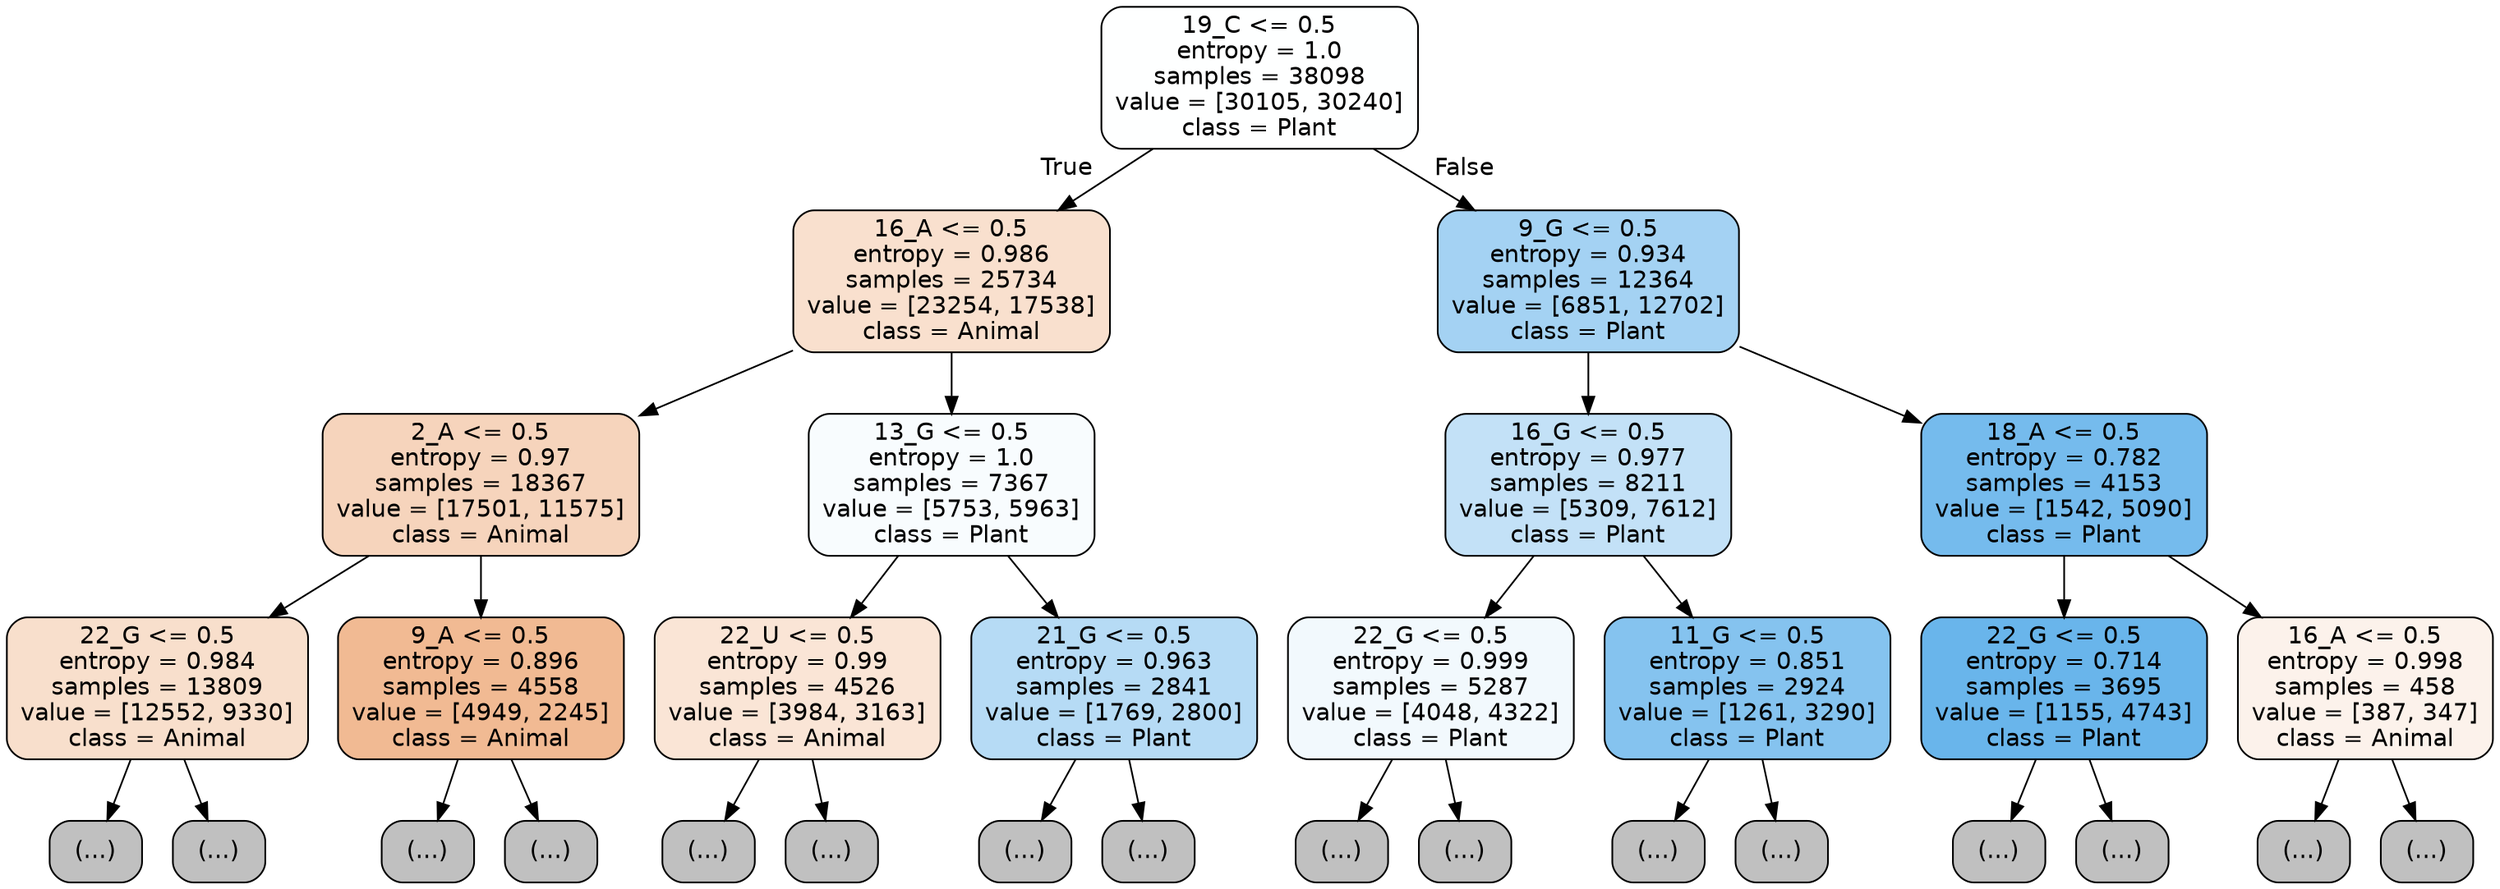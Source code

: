 digraph Tree {
node [shape=box, style="filled, rounded", color="black", fontname="helvetica"] ;
edge [fontname="helvetica"] ;
0 [label="19_C <= 0.5\nentropy = 1.0\nsamples = 38098\nvalue = [30105, 30240]\nclass = Plant", fillcolor="#feffff"] ;
1 [label="16_A <= 0.5\nentropy = 0.986\nsamples = 25734\nvalue = [23254, 17538]\nclass = Animal", fillcolor="#f9e0ce"] ;
0 -> 1 [labeldistance=2.5, labelangle=45, headlabel="True"] ;
2 [label="2_A <= 0.5\nentropy = 0.97\nsamples = 18367\nvalue = [17501, 11575]\nclass = Animal", fillcolor="#f6d4bc"] ;
1 -> 2 ;
3 [label="22_G <= 0.5\nentropy = 0.984\nsamples = 13809\nvalue = [12552, 9330]\nclass = Animal", fillcolor="#f8dfcc"] ;
2 -> 3 ;
4 [label="(...)", fillcolor="#C0C0C0"] ;
3 -> 4 ;
6603 [label="(...)", fillcolor="#C0C0C0"] ;
3 -> 6603 ;
7474 [label="9_A <= 0.5\nentropy = 0.896\nsamples = 4558\nvalue = [4949, 2245]\nclass = Animal", fillcolor="#f1ba93"] ;
2 -> 7474 ;
7475 [label="(...)", fillcolor="#C0C0C0"] ;
7474 -> 7475 ;
9220 [label="(...)", fillcolor="#C0C0C0"] ;
7474 -> 9220 ;
9757 [label="13_G <= 0.5\nentropy = 1.0\nsamples = 7367\nvalue = [5753, 5963]\nclass = Plant", fillcolor="#f8fcfe"] ;
1 -> 9757 ;
9758 [label="22_U <= 0.5\nentropy = 0.99\nsamples = 4526\nvalue = [3984, 3163]\nclass = Animal", fillcolor="#fae5d6"] ;
9757 -> 9758 ;
9759 [label="(...)", fillcolor="#C0C0C0"] ;
9758 -> 9759 ;
11718 [label="(...)", fillcolor="#C0C0C0"] ;
9758 -> 11718 ;
11987 [label="21_G <= 0.5\nentropy = 0.963\nsamples = 2841\nvalue = [1769, 2800]\nclass = Plant", fillcolor="#b6dbf5"] ;
9757 -> 11987 ;
11988 [label="(...)", fillcolor="#C0C0C0"] ;
11987 -> 11988 ;
12645 [label="(...)", fillcolor="#C0C0C0"] ;
11987 -> 12645 ;
12878 [label="9_G <= 0.5\nentropy = 0.934\nsamples = 12364\nvalue = [6851, 12702]\nclass = Plant", fillcolor="#a4d2f3"] ;
0 -> 12878 [labeldistance=2.5, labelangle=-45, headlabel="False"] ;
12879 [label="16_G <= 0.5\nentropy = 0.977\nsamples = 8211\nvalue = [5309, 7612]\nclass = Plant", fillcolor="#c3e1f7"] ;
12878 -> 12879 ;
12880 [label="22_G <= 0.5\nentropy = 0.999\nsamples = 5287\nvalue = [4048, 4322]\nclass = Plant", fillcolor="#f2f9fd"] ;
12879 -> 12880 ;
12881 [label="(...)", fillcolor="#C0C0C0"] ;
12880 -> 12881 ;
14928 [label="(...)", fillcolor="#C0C0C0"] ;
12880 -> 14928 ;
15173 [label="11_G <= 0.5\nentropy = 0.851\nsamples = 2924\nvalue = [1261, 3290]\nclass = Plant", fillcolor="#85c3ef"] ;
12879 -> 15173 ;
15174 [label="(...)", fillcolor="#C0C0C0"] ;
15173 -> 15174 ;
15749 [label="(...)", fillcolor="#C0C0C0"] ;
15173 -> 15749 ;
15972 [label="18_A <= 0.5\nentropy = 0.782\nsamples = 4153\nvalue = [1542, 5090]\nclass = Plant", fillcolor="#75bbed"] ;
12878 -> 15972 ;
15973 [label="22_G <= 0.5\nentropy = 0.714\nsamples = 3695\nvalue = [1155, 4743]\nclass = Plant", fillcolor="#69b5eb"] ;
15972 -> 15973 ;
15974 [label="(...)", fillcolor="#C0C0C0"] ;
15973 -> 15974 ;
16677 [label="(...)", fillcolor="#C0C0C0"] ;
15973 -> 16677 ;
16778 [label="16_A <= 0.5\nentropy = 0.998\nsamples = 458\nvalue = [387, 347]\nclass = Animal", fillcolor="#fcf2eb"] ;
15972 -> 16778 ;
16779 [label="(...)", fillcolor="#C0C0C0"] ;
16778 -> 16779 ;
16974 [label="(...)", fillcolor="#C0C0C0"] ;
16778 -> 16974 ;
}